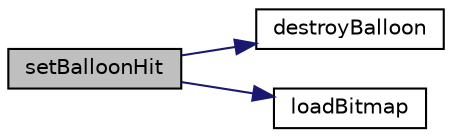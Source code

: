 digraph "setBalloonHit"
{
  edge [fontname="Helvetica",fontsize="10",labelfontname="Helvetica",labelfontsize="10"];
  node [fontname="Helvetica",fontsize="10",shape=record];
  rankdir="LR";
  Node78 [label="setBalloonHit",height=0.2,width=0.4,color="black", fillcolor="grey75", style="filled", fontcolor="black"];
  Node78 -> Node79 [color="midnightblue",fontsize="10",style="solid",fontname="Helvetica"];
  Node79 [label="destroyBalloon",height=0.2,width=0.4,color="black", fillcolor="white", style="filled",URL="$group___balloon.html#gae57d030ffaaa9eb2f33bb2d09080329f",tooltip="Frees the memory addressed to a balloon. "];
  Node78 -> Node80 [color="midnightblue",fontsize="10",style="solid",fontname="Helvetica"];
  Node80 [label="loadBitmap",height=0.2,width=0.4,color="black", fillcolor="white", style="filled",URL="$group___bitmap.html#ga3506880ffd407c36eb8aaddd2c1606d2",tooltip="Loads a bmp image. "];
}
